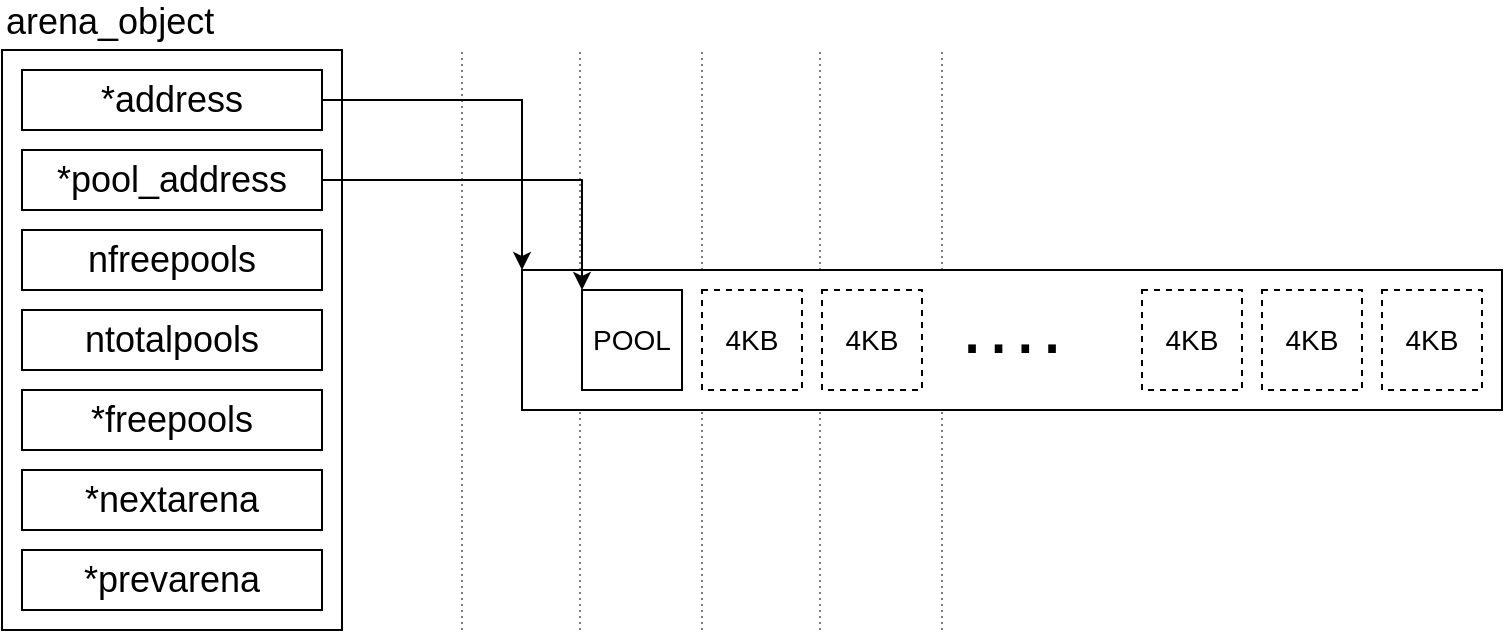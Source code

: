<mxfile version="13.0.1" type="device" pages="7"><diagram id="3N_iv0TcevQzznygK1_I" name="arena"><mxGraphModel dx="1086" dy="806" grid="1" gridSize="10" guides="1" tooltips="1" connect="1" arrows="1" fold="1" page="1" pageScale="1" pageWidth="827" pageHeight="1169" math="0" shadow="0"><root><mxCell id="0"/><mxCell id="1" parent="0"/><mxCell id="yRkkugSLdw4lW5Vr1YxT-103" value="" style="endArrow=none;dashed=1;html=1;fontSize=14;dashPattern=1 2;comic=0;shadow=0;opacity=50;" parent="1" edge="1"><mxGeometry width="50" height="50" relative="1" as="geometry"><mxPoint x="319" y="970" as="sourcePoint"/><mxPoint x="319" y="680" as="targetPoint"/></mxGeometry></mxCell><mxCell id="yRkkugSLdw4lW5Vr1YxT-104" value="" style="endArrow=none;dashed=1;html=1;fontSize=14;dashPattern=1 2;comic=0;shadow=0;opacity=50;" parent="1" edge="1"><mxGeometry width="50" height="50" relative="1" as="geometry"><mxPoint x="260" y="970" as="sourcePoint"/><mxPoint x="260" y="680" as="targetPoint"/></mxGeometry></mxCell><mxCell id="yRkkugSLdw4lW5Vr1YxT-105" value="" style="endArrow=none;dashed=1;html=1;fontSize=14;dashPattern=1 2;comic=0;shadow=0;opacity=50;" parent="1" edge="1"><mxGeometry width="50" height="50" relative="1" as="geometry"><mxPoint x="439" y="970" as="sourcePoint"/><mxPoint x="439" y="680" as="targetPoint"/></mxGeometry></mxCell><mxCell id="yRkkugSLdw4lW5Vr1YxT-106" value="" style="endArrow=none;dashed=1;html=1;fontSize=14;dashPattern=1 2;comic=0;shadow=0;opacity=50;" parent="1" edge="1"><mxGeometry width="50" height="50" relative="1" as="geometry"><mxPoint x="500" y="970" as="sourcePoint"/><mxPoint x="500" y="680" as="targetPoint"/></mxGeometry></mxCell><mxCell id="yRkkugSLdw4lW5Vr1YxT-107" value="" style="endArrow=none;dashed=1;html=1;fontSize=14;dashPattern=1 2;comic=0;shadow=0;opacity=50;" parent="1" edge="1"><mxGeometry width="50" height="50" relative="1" as="geometry"><mxPoint x="380" y="970" as="sourcePoint"/><mxPoint x="380" y="680" as="targetPoint"/></mxGeometry></mxCell><mxCell id="yRkkugSLdw4lW5Vr1YxT-83" value="&lt;span style=&quot;font-size: 40px&quot;&gt;····&lt;/span&gt;" style="whiteSpace=wrap;html=1;fontStyle=0" parent="1" vertex="1"><mxGeometry x="290" y="790" width="490" height="70" as="geometry"/></mxCell><mxCell id="yRkkugSLdw4lW5Vr1YxT-84" value="POOL" style="whiteSpace=wrap;html=1;aspect=fixed;fontSize=14;fontStyle=0" parent="1" vertex="1"><mxGeometry x="320" y="800" width="50" height="50" as="geometry"/></mxCell><mxCell id="yRkkugSLdw4lW5Vr1YxT-85" value="4KB" style="whiteSpace=wrap;html=1;aspect=fixed;dashed=1;fontSize=14;fontStyle=0" parent="1" vertex="1"><mxGeometry x="380" y="800" width="50" height="50" as="geometry"/></mxCell><mxCell id="yRkkugSLdw4lW5Vr1YxT-86" value="4KB" style="whiteSpace=wrap;html=1;aspect=fixed;dashed=1;fontSize=14;fontStyle=0" parent="1" vertex="1"><mxGeometry x="440" y="800" width="50" height="50" as="geometry"/></mxCell><mxCell id="yRkkugSLdw4lW5Vr1YxT-87" value="" style="whiteSpace=wrap;html=1;aspect=fixed;dashed=1;" parent="1" vertex="1"><mxGeometry x="600" y="800" width="50" height="50" as="geometry"/></mxCell><mxCell id="yRkkugSLdw4lW5Vr1YxT-88" value="4KB" style="whiteSpace=wrap;html=1;aspect=fixed;dashed=1;fontSize=14;fontStyle=0" parent="1" vertex="1"><mxGeometry x="660" y="800" width="50" height="50" as="geometry"/></mxCell><mxCell id="yRkkugSLdw4lW5Vr1YxT-89" value="4KB" style="whiteSpace=wrap;html=1;aspect=fixed;dashed=1;fontSize=14;fontStyle=0" parent="1" vertex="1"><mxGeometry x="720" y="800" width="50" height="50" as="geometry"/></mxCell><mxCell id="yRkkugSLdw4lW5Vr1YxT-90" value="4KB" style="whiteSpace=wrap;html=1;aspect=fixed;dashed=1;fontSize=14;fontStyle=0" parent="1" vertex="1"><mxGeometry x="600" y="800" width="50" height="50" as="geometry"/></mxCell><mxCell id="yRkkugSLdw4lW5Vr1YxT-91" value="&lt;font style=&quot;font-size: 18px&quot;&gt;arena_object&lt;/font&gt;" style="rounded=0;whiteSpace=wrap;html=1;align=left;labelPosition=center;verticalLabelPosition=top;verticalAlign=bottom;" parent="1" vertex="1"><mxGeometry x="30" y="680" width="170" height="290" as="geometry"/></mxCell><mxCell id="yRkkugSLdw4lW5Vr1YxT-101" style="edgeStyle=orthogonalEdgeStyle;rounded=0;orthogonalLoop=1;jettySize=auto;html=1;entryX=0;entryY=0;entryDx=0;entryDy=0;fontSize=14;" parent="1" source="yRkkugSLdw4lW5Vr1YxT-93" target="yRkkugSLdw4lW5Vr1YxT-83" edge="1"><mxGeometry relative="1" as="geometry"/></mxCell><mxCell id="yRkkugSLdw4lW5Vr1YxT-93" value="*address" style="rounded=0;whiteSpace=wrap;html=1;fontSize=18;fontStyle=0" parent="1" vertex="1"><mxGeometry x="40" y="690" width="150" height="30" as="geometry"/></mxCell><mxCell id="yRkkugSLdw4lW5Vr1YxT-94" style="edgeStyle=orthogonalEdgeStyle;rounded=0;orthogonalLoop=1;jettySize=auto;html=1;entryX=0;entryY=0;entryDx=0;entryDy=0;fontSize=14;" parent="1" source="yRkkugSLdw4lW5Vr1YxT-95" target="yRkkugSLdw4lW5Vr1YxT-84" edge="1"><mxGeometry relative="1" as="geometry"/></mxCell><mxCell id="yRkkugSLdw4lW5Vr1YxT-95" value="*pool_address" style="rounded=0;whiteSpace=wrap;html=1;fontSize=18;fontStyle=0" parent="1" vertex="1"><mxGeometry x="40" y="730" width="150" height="30" as="geometry"/></mxCell><mxCell id="yRkkugSLdw4lW5Vr1YxT-96" value="nfreepools" style="rounded=0;whiteSpace=wrap;html=1;fontSize=18;fontStyle=0" parent="1" vertex="1"><mxGeometry x="40" y="770" width="150" height="30" as="geometry"/></mxCell><mxCell id="yRkkugSLdw4lW5Vr1YxT-97" value="ntotalpools" style="rounded=0;whiteSpace=wrap;html=1;fontSize=18;fontStyle=0" parent="1" vertex="1"><mxGeometry x="40" y="810" width="150" height="30" as="geometry"/></mxCell><mxCell id="yRkkugSLdw4lW5Vr1YxT-98" value="*freepools" style="rounded=0;whiteSpace=wrap;html=1;fontSize=18;fontStyle=0" parent="1" vertex="1"><mxGeometry x="40" y="850" width="150" height="30" as="geometry"/></mxCell><mxCell id="yRkkugSLdw4lW5Vr1YxT-99" value="*prevarena" style="rounded=0;whiteSpace=wrap;html=1;fontSize=18;fontStyle=0" parent="1" vertex="1"><mxGeometry x="40" y="930" width="150" height="30" as="geometry"/></mxCell><mxCell id="yRkkugSLdw4lW5Vr1YxT-100" value="*nextarena" style="rounded=0;whiteSpace=wrap;html=1;fontSize=18;fontStyle=0" parent="1" vertex="1"><mxGeometry x="40" y="890" width="150" height="30" as="geometry"/></mxCell></root></mxGraphModel></diagram><diagram id="nGbdoZgY3-gKaXmhRRUB" name="pool"><mxGraphModel dx="1913" dy="806" grid="1" gridSize="10" guides="1" tooltips="1" connect="1" arrows="1" fold="1" page="1" pageScale="1" pageWidth="827" pageHeight="1169" math="0" shadow="0"><root><mxCell id="UOOsAiDB_IBdWVOgGt3f-0"/><mxCell id="UOOsAiDB_IBdWVOgGt3f-1" parent="UOOsAiDB_IBdWVOgGt3f-0"/><mxCell id="cTcL-GE8ptibf22wQMxZ-0" value="&lt;span style=&quot;font-size: 40px&quot;&gt;&amp;nbsp; ····&lt;/span&gt;" style="whiteSpace=wrap;html=1;fontStyle=0;strokeWidth=1;" parent="UOOsAiDB_IBdWVOgGt3f-1" vertex="1"><mxGeometry x="260" y="290" width="490" height="70" as="geometry"/></mxCell><mxCell id="cTcL-GE8ptibf22wQMxZ-1" value="POOL&lt;br&gt;HEADER" style="whiteSpace=wrap;html=1;fontSize=12;fontStyle=0" parent="UOOsAiDB_IBdWVOgGt3f-1" vertex="1"><mxGeometry x="270" y="300" width="70" height="50" as="geometry"/></mxCell><mxCell id="cTcL-GE8ptibf22wQMxZ-2" value="BLOCK" style="whiteSpace=wrap;html=1;aspect=fixed;dashed=1;fontSize=12;fontStyle=0" parent="UOOsAiDB_IBdWVOgGt3f-1" vertex="1"><mxGeometry x="350" y="300" width="50" height="50" as="geometry"/></mxCell><mxCell id="cTcL-GE8ptibf22wQMxZ-3" value="BLOCK" style="whiteSpace=wrap;html=1;aspect=fixed;dashed=1;fontSize=12;fontStyle=0" parent="UOOsAiDB_IBdWVOgGt3f-1" vertex="1"><mxGeometry x="410" y="300" width="50" height="50" as="geometry"/></mxCell><mxCell id="cTcL-GE8ptibf22wQMxZ-4" value="" style="whiteSpace=wrap;html=1;aspect=fixed;dashed=1;" parent="UOOsAiDB_IBdWVOgGt3f-1" vertex="1"><mxGeometry x="570" y="300" width="50" height="50" as="geometry"/></mxCell><mxCell id="cTcL-GE8ptibf22wQMxZ-5" value="4KB" style="whiteSpace=wrap;html=1;aspect=fixed;dashed=1;fontSize=14;fontStyle=0" parent="UOOsAiDB_IBdWVOgGt3f-1" vertex="1"><mxGeometry x="630" y="300" width="50" height="50" as="geometry"/></mxCell><mxCell id="cTcL-GE8ptibf22wQMxZ-6" value="4KB" style="whiteSpace=wrap;html=1;aspect=fixed;dashed=1;fontSize=14;fontStyle=0" parent="UOOsAiDB_IBdWVOgGt3f-1" vertex="1"><mxGeometry x="690" y="300" width="50" height="50" as="geometry"/></mxCell><mxCell id="cTcL-GE8ptibf22wQMxZ-7" value="BLOCK" style="whiteSpace=wrap;html=1;aspect=fixed;dashed=1;fontSize=12;fontStyle=0" parent="UOOsAiDB_IBdWVOgGt3f-1" vertex="1"><mxGeometry x="570" y="300" width="50" height="50" as="geometry"/></mxCell><mxCell id="cTcL-GE8ptibf22wQMxZ-8" value="BLOCK" style="whiteSpace=wrap;html=1;aspect=fixed;dashed=1;fontSize=12;fontStyle=0" parent="UOOsAiDB_IBdWVOgGt3f-1" vertex="1"><mxGeometry x="630" y="300" width="50" height="50" as="geometry"/></mxCell><mxCell id="cTcL-GE8ptibf22wQMxZ-9" value="BLOCK" style="whiteSpace=wrap;html=1;aspect=fixed;dashed=1;fontSize=12;fontStyle=0" parent="UOOsAiDB_IBdWVOgGt3f-1" vertex="1"><mxGeometry x="690" y="300" width="50" height="50" as="geometry"/></mxCell><mxCell id="zOhK4rhial5xXTQLLtNp-0" value="&lt;font style=&quot;font-size: 18px&quot;&gt;pool_header&lt;br&gt;&lt;/font&gt;" style="rounded=0;whiteSpace=wrap;html=1;align=left;labelPosition=center;verticalLabelPosition=top;verticalAlign=bottom;" parent="UOOsAiDB_IBdWVOgGt3f-1" vertex="1"><mxGeometry x="40" y="170" width="170" height="330" as="geometry"/></mxCell><mxCell id="zOhK4rhial5xXTQLLtNp-1" value="count" style="rounded=0;whiteSpace=wrap;html=1;fontSize=18;fontStyle=0" parent="UOOsAiDB_IBdWVOgGt3f-1" vertex="1"><mxGeometry x="50" y="180" width="150" height="30" as="geometry"/></mxCell><mxCell id="zOhK4rhial5xXTQLLtNp-16" style="edgeStyle=orthogonalEdgeStyle;rounded=0;comic=0;orthogonalLoop=1;jettySize=auto;html=1;entryX=0;entryY=0;entryDx=0;entryDy=0;shadow=0;fontSize=12;" parent="UOOsAiDB_IBdWVOgGt3f-1" source="zOhK4rhial5xXTQLLtNp-2" target="cTcL-GE8ptibf22wQMxZ-2" edge="1"><mxGeometry relative="1" as="geometry"/></mxCell><mxCell id="zOhK4rhial5xXTQLLtNp-2" value="*freeblock" style="rounded=0;whiteSpace=wrap;html=1;fontSize=18;fontStyle=0" parent="UOOsAiDB_IBdWVOgGt3f-1" vertex="1"><mxGeometry x="50" y="220" width="150" height="30" as="geometry"/></mxCell><mxCell id="zOhK4rhial5xXTQLLtNp-21" style="edgeStyle=orthogonalEdgeStyle;rounded=0;comic=0;orthogonalLoop=1;jettySize=auto;html=1;entryX=0;entryY=0;entryDx=0;entryDy=0;shadow=0;fontSize=12;" parent="UOOsAiDB_IBdWVOgGt3f-1" source="zOhK4rhial5xXTQLLtNp-3" target="zOhK4rhial5xXTQLLtNp-17" edge="1"><mxGeometry relative="1" as="geometry"><Array as="points"><mxPoint y="275"/><mxPoint y="50"/></Array></mxGeometry></mxCell><mxCell id="zOhK4rhial5xXTQLLtNp-3" value="*nextpool" style="rounded=0;whiteSpace=wrap;html=1;fontSize=18;fontStyle=0" parent="UOOsAiDB_IBdWVOgGt3f-1" vertex="1"><mxGeometry x="50" y="260" width="150" height="30" as="geometry"/></mxCell><mxCell id="zOhK4rhial5xXTQLLtNp-20" style="edgeStyle=orthogonalEdgeStyle;rounded=0;comic=0;orthogonalLoop=1;jettySize=auto;html=1;entryX=0;entryY=0;entryDx=0;entryDy=0;shadow=0;fontSize=12;" parent="UOOsAiDB_IBdWVOgGt3f-1" source="zOhK4rhial5xXTQLLtNp-4" target="zOhK4rhial5xXTQLLtNp-18" edge="1"><mxGeometry relative="1" as="geometry"><Array as="points"><mxPoint y="315"/><mxPoint y="550"/></Array></mxGeometry></mxCell><mxCell id="zOhK4rhial5xXTQLLtNp-4" value="*prevpool" style="rounded=0;whiteSpace=wrap;html=1;fontSize=18;fontStyle=0" parent="UOOsAiDB_IBdWVOgGt3f-1" vertex="1"><mxGeometry x="50" y="300" width="150" height="30" as="geometry"/></mxCell><mxCell id="zOhK4rhial5xXTQLLtNp-5" value="arenaindex" style="rounded=0;whiteSpace=wrap;html=1;fontSize=18;fontStyle=0" parent="UOOsAiDB_IBdWVOgGt3f-1" vertex="1"><mxGeometry x="50" y="340" width="150" height="30" as="geometry"/></mxCell><mxCell id="zOhK4rhial5xXTQLLtNp-15" style="edgeStyle=orthogonalEdgeStyle;rounded=0;comic=0;orthogonalLoop=1;jettySize=auto;html=1;entryX=0;entryY=1;entryDx=0;entryDy=0;shadow=0;fontSize=12;" parent="UOOsAiDB_IBdWVOgGt3f-1" source="zOhK4rhial5xXTQLLtNp-6" target="cTcL-GE8ptibf22wQMxZ-3" edge="1"><mxGeometry relative="1" as="geometry"/></mxCell><mxCell id="zOhK4rhial5xXTQLLtNp-6" value="nextoffset" style="rounded=0;whiteSpace=wrap;html=1;fontSize=18;fontStyle=0" parent="UOOsAiDB_IBdWVOgGt3f-1" vertex="1"><mxGeometry x="50" y="420" width="150" height="30" as="geometry"/></mxCell><mxCell id="zOhK4rhial5xXTQLLtNp-7" value="szidx" style="rounded=0;whiteSpace=wrap;html=1;fontSize=18;fontStyle=0" parent="UOOsAiDB_IBdWVOgGt3f-1" vertex="1"><mxGeometry x="50" y="380" width="150" height="30" as="geometry"/></mxCell><mxCell id="zOhK4rhial5xXTQLLtNp-14" style="edgeStyle=orthogonalEdgeStyle;rounded=0;comic=0;orthogonalLoop=1;jettySize=auto;html=1;entryX=0;entryY=1;entryDx=0;entryDy=0;shadow=0;fontSize=12;" parent="UOOsAiDB_IBdWVOgGt3f-1" source="zOhK4rhial5xXTQLLtNp-8" target="cTcL-GE8ptibf22wQMxZ-9" edge="1"><mxGeometry relative="1" as="geometry"/></mxCell><mxCell id="zOhK4rhial5xXTQLLtNp-8" value="maxnextoffset" style="rounded=0;whiteSpace=wrap;html=1;fontSize=18;fontStyle=0" parent="UOOsAiDB_IBdWVOgGt3f-1" vertex="1"><mxGeometry x="50" y="460" width="150" height="30" as="geometry"/></mxCell><mxCell id="zOhK4rhial5xXTQLLtNp-10" value="" style="endArrow=none;html=1;shadow=0;dashed=1;dashPattern=1 2;fontSize=12;opacity=50;entryX=0;entryY=0;entryDx=0;entryDy=0;exitX=1;exitY=0;exitDx=0;exitDy=0;" parent="UOOsAiDB_IBdWVOgGt3f-1" source="zOhK4rhial5xXTQLLtNp-0" target="cTcL-GE8ptibf22wQMxZ-1" edge="1"><mxGeometry width="50" height="50" relative="1" as="geometry"><mxPoint x="390" y="350" as="sourcePoint"/><mxPoint x="440" y="300" as="targetPoint"/></mxGeometry></mxCell><mxCell id="zOhK4rhial5xXTQLLtNp-11" value="" style="endArrow=none;html=1;shadow=0;dashed=1;dashPattern=1 2;fontSize=12;opacity=50;entryX=0;entryY=1;entryDx=0;entryDy=0;exitX=1;exitY=1;exitDx=0;exitDy=0;" parent="UOOsAiDB_IBdWVOgGt3f-1" source="zOhK4rhial5xXTQLLtNp-0" target="cTcL-GE8ptibf22wQMxZ-1" edge="1"><mxGeometry width="50" height="50" relative="1" as="geometry"><mxPoint x="220" y="210" as="sourcePoint"/><mxPoint x="280" y="310" as="targetPoint"/></mxGeometry></mxCell><mxCell id="zOhK4rhial5xXTQLLtNp-17" value="NEXT POOL" style="whiteSpace=wrap;html=1;fontStyle=0;dashed=1;" parent="UOOsAiDB_IBdWVOgGt3f-1" vertex="1"><mxGeometry x="260" y="50" width="490" height="70" as="geometry"/></mxCell><mxCell id="zOhK4rhial5xXTQLLtNp-18" value="PREV POOL" style="whiteSpace=wrap;html=1;fontStyle=0;dashed=1;" parent="UOOsAiDB_IBdWVOgGt3f-1" vertex="1"><mxGeometry x="260" y="550" width="490" height="70" as="geometry"/></mxCell><mxCell id="VLYi_1Wm2zYFbd52QY_x-0" value="NULL" style="rounded=0;whiteSpace=wrap;html=1;fontSize=8;align=center;dashed=1;" vertex="1" parent="UOOsAiDB_IBdWVOgGt3f-1"><mxGeometry x="350" y="300" width="50" height="10" as="geometry"/></mxCell></root></mxGraphModel></diagram><diagram name="pool_mid_state" id="B4LJG2ZR9lZI_sRIoX46"><mxGraphModel dx="1086" dy="806" grid="1" gridSize="10" guides="1" tooltips="1" connect="1" arrows="1" fold="1" page="1" pageScale="1" pageWidth="827" pageHeight="1169" math="0" shadow="0"><root><mxCell id="WUtbrwr_FL8I0Y3NFxoX-0"/><mxCell id="WUtbrwr_FL8I0Y3NFxoX-1" parent="WUtbrwr_FL8I0Y3NFxoX-0"/><mxCell id="WUtbrwr_FL8I0Y3NFxoX-2" value="" style="whiteSpace=wrap;html=1;fontStyle=0;strokeWidth=1;" vertex="1" parent="WUtbrwr_FL8I0Y3NFxoX-1"><mxGeometry x="260" y="290" width="510" height="70" as="geometry"/></mxCell><mxCell id="WUtbrwr_FL8I0Y3NFxoX-3" value="POOL&lt;br&gt;HEADER" style="whiteSpace=wrap;html=1;fontSize=12;fontStyle=0" vertex="1" parent="WUtbrwr_FL8I0Y3NFxoX-1"><mxGeometry x="270" y="300" width="70" height="50" as="geometry"/></mxCell><mxCell id="WUtbrwr_FL8I0Y3NFxoX-4" value="BLOCK" style="whiteSpace=wrap;html=1;aspect=fixed;fontSize=12;fontStyle=0" vertex="1" parent="WUtbrwr_FL8I0Y3NFxoX-1"><mxGeometry x="350" y="300" width="50" height="50" as="geometry"/></mxCell><mxCell id="WUtbrwr_FL8I0Y3NFxoX-5" value="USED&lt;br&gt;BLOCK" style="whiteSpace=wrap;html=1;aspect=fixed;fontSize=12;fontStyle=0;fillColor=#E6E6E6;strokeColor=#23445d;" vertex="1" parent="WUtbrwr_FL8I0Y3NFxoX-1"><mxGeometry x="410" y="300" width="50" height="50" as="geometry"/></mxCell><mxCell id="WUtbrwr_FL8I0Y3NFxoX-36" style="edgeStyle=orthogonalEdgeStyle;rounded=0;orthogonalLoop=1;jettySize=auto;html=1;entryX=0;entryY=0;entryDx=0;entryDy=0;fontSize=15;fillColor=#fad7ac;strokeColor=#FF8F06;" edge="1" parent="WUtbrwr_FL8I0Y3NFxoX-1" source="WUtbrwr_FL8I0Y3NFxoX-9" target="WUtbrwr_FL8I0Y3NFxoX-30"><mxGeometry relative="1" as="geometry"><Array as="points"><mxPoint x="615" y="280"/><mxPoint x="470" y="280"/></Array></mxGeometry></mxCell><mxCell id="WUtbrwr_FL8I0Y3NFxoX-9" value="BLOCK" style="whiteSpace=wrap;html=1;aspect=fixed;fontSize=12;fontStyle=0;" vertex="1" parent="WUtbrwr_FL8I0Y3NFxoX-1"><mxGeometry x="590" y="300" width="50" height="50" as="geometry"/></mxCell><mxCell id="WUtbrwr_FL8I0Y3NFxoX-10" value="BLOCK" style="whiteSpace=wrap;html=1;aspect=fixed;fontSize=12;fontStyle=0" vertex="1" parent="WUtbrwr_FL8I0Y3NFxoX-1"><mxGeometry x="650" y="300" width="50" height="50" as="geometry"/></mxCell><mxCell id="WUtbrwr_FL8I0Y3NFxoX-11" value="BLOCK" style="whiteSpace=wrap;html=1;aspect=fixed;fontSize=12;fontStyle=0" vertex="1" parent="WUtbrwr_FL8I0Y3NFxoX-1"><mxGeometry x="710" y="300" width="50" height="50" as="geometry"/></mxCell><mxCell id="WUtbrwr_FL8I0Y3NFxoX-12" value="&lt;font style=&quot;font-size: 18px&quot;&gt;pool_header&lt;br&gt;&lt;/font&gt;" style="rounded=0;whiteSpace=wrap;html=1;align=left;labelPosition=center;verticalLabelPosition=top;verticalAlign=bottom;" vertex="1" parent="WUtbrwr_FL8I0Y3NFxoX-1"><mxGeometry x="40" y="170" width="170" height="330" as="geometry"/></mxCell><mxCell id="WUtbrwr_FL8I0Y3NFxoX-13" value="count" style="rounded=0;whiteSpace=wrap;html=1;fontSize=18;fontStyle=0" vertex="1" parent="WUtbrwr_FL8I0Y3NFxoX-1"><mxGeometry x="50" y="180" width="150" height="30" as="geometry"/></mxCell><mxCell id="WUtbrwr_FL8I0Y3NFxoX-32" style="edgeStyle=orthogonalEdgeStyle;rounded=0;orthogonalLoop=1;jettySize=auto;html=1;entryX=0;entryY=0;entryDx=0;entryDy=0;fontSize=15;fillColor=#fad7ac;strokeColor=#FF8F06;" edge="1" parent="WUtbrwr_FL8I0Y3NFxoX-1" source="WUtbrwr_FL8I0Y3NFxoX-15" target="WUtbrwr_FL8I0Y3NFxoX-9"><mxGeometry relative="1" as="geometry"/></mxCell><mxCell id="WUtbrwr_FL8I0Y3NFxoX-15" value="*freeblock" style="rounded=0;whiteSpace=wrap;html=1;fontSize=18;fontStyle=0" vertex="1" parent="WUtbrwr_FL8I0Y3NFxoX-1"><mxGeometry x="50" y="220" width="150" height="30" as="geometry"/></mxCell><mxCell id="WUtbrwr_FL8I0Y3NFxoX-17" value="*nextpool" style="rounded=0;whiteSpace=wrap;html=1;fontSize=18;fontStyle=0" vertex="1" parent="WUtbrwr_FL8I0Y3NFxoX-1"><mxGeometry x="50" y="260" width="150" height="30" as="geometry"/></mxCell><mxCell id="WUtbrwr_FL8I0Y3NFxoX-19" value="*prevpool" style="rounded=0;whiteSpace=wrap;html=1;fontSize=18;fontStyle=0" vertex="1" parent="WUtbrwr_FL8I0Y3NFxoX-1"><mxGeometry x="50" y="300" width="150" height="30" as="geometry"/></mxCell><mxCell id="WUtbrwr_FL8I0Y3NFxoX-20" value="arenaindex" style="rounded=0;whiteSpace=wrap;html=1;fontSize=18;fontStyle=0" vertex="1" parent="WUtbrwr_FL8I0Y3NFxoX-1"><mxGeometry x="50" y="340" width="150" height="30" as="geometry"/></mxCell><mxCell id="WUtbrwr_FL8I0Y3NFxoX-33" style="edgeStyle=orthogonalEdgeStyle;rounded=0;orthogonalLoop=1;jettySize=auto;html=1;entryX=0;entryY=1;entryDx=0;entryDy=0;fontSize=15;" edge="1" parent="WUtbrwr_FL8I0Y3NFxoX-1" source="WUtbrwr_FL8I0Y3NFxoX-22" target="WUtbrwr_FL8I0Y3NFxoX-10"><mxGeometry relative="1" as="geometry"/></mxCell><mxCell id="WUtbrwr_FL8I0Y3NFxoX-22" value="nextoffset" style="rounded=0;whiteSpace=wrap;html=1;fontSize=18;fontStyle=0" vertex="1" parent="WUtbrwr_FL8I0Y3NFxoX-1"><mxGeometry x="50" y="420" width="150" height="30" as="geometry"/></mxCell><mxCell id="WUtbrwr_FL8I0Y3NFxoX-23" value="szidx" style="rounded=0;whiteSpace=wrap;html=1;fontSize=18;fontStyle=0" vertex="1" parent="WUtbrwr_FL8I0Y3NFxoX-1"><mxGeometry x="50" y="380" width="150" height="30" as="geometry"/></mxCell><mxCell id="WUtbrwr_FL8I0Y3NFxoX-24" style="edgeStyle=orthogonalEdgeStyle;rounded=0;comic=0;orthogonalLoop=1;jettySize=auto;html=1;entryX=0;entryY=1;entryDx=0;entryDy=0;shadow=0;fontSize=12;" edge="1" parent="WUtbrwr_FL8I0Y3NFxoX-1" source="WUtbrwr_FL8I0Y3NFxoX-25" target="WUtbrwr_FL8I0Y3NFxoX-11"><mxGeometry relative="1" as="geometry"/></mxCell><mxCell id="WUtbrwr_FL8I0Y3NFxoX-25" value="maxnextoffset" style="rounded=0;whiteSpace=wrap;html=1;fontSize=18;fontStyle=0" vertex="1" parent="WUtbrwr_FL8I0Y3NFxoX-1"><mxGeometry x="50" y="460" width="150" height="30" as="geometry"/></mxCell><mxCell id="WUtbrwr_FL8I0Y3NFxoX-26" value="" style="endArrow=none;html=1;shadow=0;dashed=1;dashPattern=1 2;fontSize=12;opacity=50;entryX=0;entryY=0;entryDx=0;entryDy=0;exitX=1;exitY=0;exitDx=0;exitDy=0;" edge="1" parent="WUtbrwr_FL8I0Y3NFxoX-1" source="WUtbrwr_FL8I0Y3NFxoX-12" target="WUtbrwr_FL8I0Y3NFxoX-3"><mxGeometry width="50" height="50" relative="1" as="geometry"><mxPoint x="390" y="350" as="sourcePoint"/><mxPoint x="440" y="300" as="targetPoint"/></mxGeometry></mxCell><mxCell id="WUtbrwr_FL8I0Y3NFxoX-27" value="" style="endArrow=none;html=1;shadow=0;dashed=1;dashPattern=1 2;fontSize=12;opacity=50;entryX=0;entryY=1;entryDx=0;entryDy=0;exitX=1;exitY=1;exitDx=0;exitDy=0;" edge="1" parent="WUtbrwr_FL8I0Y3NFxoX-1" source="WUtbrwr_FL8I0Y3NFxoX-12" target="WUtbrwr_FL8I0Y3NFxoX-3"><mxGeometry width="50" height="50" relative="1" as="geometry"><mxPoint x="220" y="210" as="sourcePoint"/><mxPoint x="280" y="310" as="targetPoint"/></mxGeometry></mxCell><mxCell id="WUtbrwr_FL8I0Y3NFxoX-38" style="edgeStyle=orthogonalEdgeStyle;rounded=0;orthogonalLoop=1;jettySize=auto;html=1;entryX=0;entryY=0;entryDx=0;entryDy=0;fontSize=15;fillColor=#fad7ac;strokeColor=#FF8F06;" edge="1" parent="WUtbrwr_FL8I0Y3NFxoX-1" source="WUtbrwr_FL8I0Y3NFxoX-30" target="WUtbrwr_FL8I0Y3NFxoX-4"><mxGeometry relative="1" as="geometry"><Array as="points"><mxPoint x="495" y="270"/><mxPoint x="350" y="270"/></Array></mxGeometry></mxCell><mxCell id="WUtbrwr_FL8I0Y3NFxoX-30" value="BLOCK" style="whiteSpace=wrap;html=1;aspect=fixed;fontSize=12;fontStyle=0" vertex="1" parent="WUtbrwr_FL8I0Y3NFxoX-1"><mxGeometry x="470" y="300" width="50" height="50" as="geometry"/></mxCell><mxCell id="WUtbrwr_FL8I0Y3NFxoX-31" value="USED&lt;br&gt;BLOCK" style="whiteSpace=wrap;html=1;aspect=fixed;fontSize=12;fontStyle=0;fillColor=#E6E6E6;strokeColor=#23445d;" vertex="1" parent="WUtbrwr_FL8I0Y3NFxoX-1"><mxGeometry x="530" y="300" width="50" height="50" as="geometry"/></mxCell><mxCell id="4zlDX7lEsDifuNVODAvS-0" value="NEXT" style="rounded=0;whiteSpace=wrap;html=1;fontSize=8;align=center;" vertex="1" parent="WUtbrwr_FL8I0Y3NFxoX-1"><mxGeometry x="590" y="300" width="50" height="10" as="geometry"/></mxCell><mxCell id="4zlDX7lEsDifuNVODAvS-1" value="NEXT" style="rounded=0;whiteSpace=wrap;html=1;fontSize=8;align=center;" vertex="1" parent="WUtbrwr_FL8I0Y3NFxoX-1"><mxGeometry x="470" y="300" width="50" height="10" as="geometry"/></mxCell><mxCell id="4zlDX7lEsDifuNVODAvS-3" value="NULL" style="rounded=0;whiteSpace=wrap;html=1;fontSize=8;align=center;" vertex="1" parent="WUtbrwr_FL8I0Y3NFxoX-1"><mxGeometry x="350" y="300" width="50" height="10" as="geometry"/></mxCell></root></mxGraphModel></diagram><diagram name="pool_mid_state_alloc" id="LB98LqLdivOXo0T_RV5r"><mxGraphModel dx="1086" dy="806" grid="1" gridSize="10" guides="1" tooltips="1" connect="1" arrows="1" fold="1" page="1" pageScale="1" pageWidth="827" pageHeight="1169" math="0" shadow="0"><root><mxCell id="k4nkazipkQZ71iiKsyvm-0"/><mxCell id="k4nkazipkQZ71iiKsyvm-1" parent="k4nkazipkQZ71iiKsyvm-0"/><mxCell id="k4nkazipkQZ71iiKsyvm-2" value="" style="whiteSpace=wrap;html=1;fontStyle=0;strokeWidth=1;" vertex="1" parent="k4nkazipkQZ71iiKsyvm-1"><mxGeometry x="260" y="290" width="510" height="70" as="geometry"/></mxCell><mxCell id="k4nkazipkQZ71iiKsyvm-3" value="POOL&lt;br&gt;HEADER" style="whiteSpace=wrap;html=1;fontSize=12;fontStyle=0" vertex="1" parent="k4nkazipkQZ71iiKsyvm-1"><mxGeometry x="270" y="300" width="70" height="50" as="geometry"/></mxCell><mxCell id="k4nkazipkQZ71iiKsyvm-4" value="BLOCK" style="whiteSpace=wrap;html=1;aspect=fixed;fontSize=12;fontStyle=0" vertex="1" parent="k4nkazipkQZ71iiKsyvm-1"><mxGeometry x="350" y="300" width="50" height="50" as="geometry"/></mxCell><mxCell id="k4nkazipkQZ71iiKsyvm-5" value="USED&lt;br&gt;BLOCK" style="whiteSpace=wrap;html=1;aspect=fixed;fontSize=12;fontStyle=0;fillColor=#E6E6E6;strokeColor=#23445d;" vertex="1" parent="k4nkazipkQZ71iiKsyvm-1"><mxGeometry x="410" y="300" width="50" height="50" as="geometry"/></mxCell><mxCell id="k4nkazipkQZ71iiKsyvm-8" value="BLOCK" style="whiteSpace=wrap;html=1;aspect=fixed;fontSize=12;fontStyle=0" vertex="1" parent="k4nkazipkQZ71iiKsyvm-1"><mxGeometry x="650" y="300" width="50" height="50" as="geometry"/></mxCell><mxCell id="k4nkazipkQZ71iiKsyvm-9" value="BLOCK" style="whiteSpace=wrap;html=1;aspect=fixed;fontSize=12;fontStyle=0" vertex="1" parent="k4nkazipkQZ71iiKsyvm-1"><mxGeometry x="710" y="300" width="50" height="50" as="geometry"/></mxCell><mxCell id="k4nkazipkQZ71iiKsyvm-10" value="&lt;font style=&quot;font-size: 18px&quot;&gt;pool_header&lt;br&gt;&lt;/font&gt;" style="rounded=0;whiteSpace=wrap;html=1;align=left;labelPosition=center;verticalLabelPosition=top;verticalAlign=bottom;" vertex="1" parent="k4nkazipkQZ71iiKsyvm-1"><mxGeometry x="40" y="170" width="170" height="330" as="geometry"/></mxCell><mxCell id="k4nkazipkQZ71iiKsyvm-11" value="count" style="rounded=0;whiteSpace=wrap;html=1;fontSize=18;fontStyle=0" vertex="1" parent="k4nkazipkQZ71iiKsyvm-1"><mxGeometry x="50" y="180" width="150" height="30" as="geometry"/></mxCell><mxCell id="k4nkazipkQZ71iiKsyvm-31" style="edgeStyle=orthogonalEdgeStyle;rounded=0;orthogonalLoop=1;jettySize=auto;html=1;entryX=0;entryY=0;entryDx=0;entryDy=0;strokeColor=#FF8F06;fontSize=8;" edge="1" parent="k4nkazipkQZ71iiKsyvm-1" source="k4nkazipkQZ71iiKsyvm-13" target="k4nkazipkQZ71iiKsyvm-28"><mxGeometry relative="1" as="geometry"/></mxCell><mxCell id="k4nkazipkQZ71iiKsyvm-13" value="*freeblock" style="rounded=0;whiteSpace=wrap;html=1;fontSize=18;fontStyle=0" vertex="1" parent="k4nkazipkQZ71iiKsyvm-1"><mxGeometry x="50" y="220" width="150" height="30" as="geometry"/></mxCell><mxCell id="k4nkazipkQZ71iiKsyvm-14" value="*nextpool" style="rounded=0;whiteSpace=wrap;html=1;fontSize=18;fontStyle=0" vertex="1" parent="k4nkazipkQZ71iiKsyvm-1"><mxGeometry x="50" y="260" width="150" height="30" as="geometry"/></mxCell><mxCell id="k4nkazipkQZ71iiKsyvm-15" value="*prevpool" style="rounded=0;whiteSpace=wrap;html=1;fontSize=18;fontStyle=0" vertex="1" parent="k4nkazipkQZ71iiKsyvm-1"><mxGeometry x="50" y="300" width="150" height="30" as="geometry"/></mxCell><mxCell id="k4nkazipkQZ71iiKsyvm-16" value="arenaindex" style="rounded=0;whiteSpace=wrap;html=1;fontSize=18;fontStyle=0" vertex="1" parent="k4nkazipkQZ71iiKsyvm-1"><mxGeometry x="50" y="340" width="150" height="30" as="geometry"/></mxCell><mxCell id="k4nkazipkQZ71iiKsyvm-17" style="edgeStyle=orthogonalEdgeStyle;rounded=0;orthogonalLoop=1;jettySize=auto;html=1;entryX=0;entryY=1;entryDx=0;entryDy=0;fontSize=15;" edge="1" parent="k4nkazipkQZ71iiKsyvm-1" source="k4nkazipkQZ71iiKsyvm-18" target="k4nkazipkQZ71iiKsyvm-8"><mxGeometry relative="1" as="geometry"/></mxCell><mxCell id="k4nkazipkQZ71iiKsyvm-18" value="nextoffset" style="rounded=0;whiteSpace=wrap;html=1;fontSize=18;fontStyle=0" vertex="1" parent="k4nkazipkQZ71iiKsyvm-1"><mxGeometry x="50" y="420" width="150" height="30" as="geometry"/></mxCell><mxCell id="k4nkazipkQZ71iiKsyvm-19" value="szidx" style="rounded=0;whiteSpace=wrap;html=1;fontSize=18;fontStyle=0" vertex="1" parent="k4nkazipkQZ71iiKsyvm-1"><mxGeometry x="50" y="380" width="150" height="30" as="geometry"/></mxCell><mxCell id="k4nkazipkQZ71iiKsyvm-20" style="edgeStyle=orthogonalEdgeStyle;rounded=0;comic=0;orthogonalLoop=1;jettySize=auto;html=1;entryX=0;entryY=1;entryDx=0;entryDy=0;shadow=0;fontSize=12;" edge="1" parent="k4nkazipkQZ71iiKsyvm-1" source="k4nkazipkQZ71iiKsyvm-21" target="k4nkazipkQZ71iiKsyvm-9"><mxGeometry relative="1" as="geometry"/></mxCell><mxCell id="k4nkazipkQZ71iiKsyvm-21" value="maxnextoffset" style="rounded=0;whiteSpace=wrap;html=1;fontSize=18;fontStyle=0" vertex="1" parent="k4nkazipkQZ71iiKsyvm-1"><mxGeometry x="50" y="460" width="150" height="30" as="geometry"/></mxCell><mxCell id="k4nkazipkQZ71iiKsyvm-22" value="" style="endArrow=none;html=1;shadow=0;dashed=1;dashPattern=1 2;fontSize=12;opacity=50;entryX=0;entryY=0;entryDx=0;entryDy=0;exitX=1;exitY=0;exitDx=0;exitDy=0;" edge="1" parent="k4nkazipkQZ71iiKsyvm-1" source="k4nkazipkQZ71iiKsyvm-10" target="k4nkazipkQZ71iiKsyvm-3"><mxGeometry width="50" height="50" relative="1" as="geometry"><mxPoint x="390" y="350" as="sourcePoint"/><mxPoint x="440" y="300" as="targetPoint"/></mxGeometry></mxCell><mxCell id="k4nkazipkQZ71iiKsyvm-23" value="" style="endArrow=none;html=1;shadow=0;dashed=1;dashPattern=1 2;fontSize=12;opacity=50;entryX=0;entryY=1;entryDx=0;entryDy=0;exitX=1;exitY=1;exitDx=0;exitDy=0;" edge="1" parent="k4nkazipkQZ71iiKsyvm-1" source="k4nkazipkQZ71iiKsyvm-10" target="k4nkazipkQZ71iiKsyvm-3"><mxGeometry width="50" height="50" relative="1" as="geometry"><mxPoint x="220" y="210" as="sourcePoint"/><mxPoint x="280" y="310" as="targetPoint"/></mxGeometry></mxCell><mxCell id="k4nkazipkQZ71iiKsyvm-24" style="edgeStyle=orthogonalEdgeStyle;rounded=0;orthogonalLoop=1;jettySize=auto;html=1;entryX=0;entryY=0;entryDx=0;entryDy=0;fontSize=15;fillColor=#fad7ac;strokeColor=#FF8F06;" edge="1" parent="k4nkazipkQZ71iiKsyvm-1" source="k4nkazipkQZ71iiKsyvm-25" target="k4nkazipkQZ71iiKsyvm-4"><mxGeometry relative="1" as="geometry"><Array as="points"><mxPoint x="495" y="270"/><mxPoint x="350" y="270"/></Array></mxGeometry></mxCell><mxCell id="k4nkazipkQZ71iiKsyvm-25" value="BLOCK" style="whiteSpace=wrap;html=1;aspect=fixed;fontSize=12;fontStyle=0" vertex="1" parent="k4nkazipkQZ71iiKsyvm-1"><mxGeometry x="470" y="300" width="50" height="50" as="geometry"/></mxCell><mxCell id="k4nkazipkQZ71iiKsyvm-26" value="USED&lt;br&gt;BLOCK" style="whiteSpace=wrap;html=1;aspect=fixed;fontSize=12;fontStyle=0;fillColor=#E6E6E6;strokeColor=#23445d;" vertex="1" parent="k4nkazipkQZ71iiKsyvm-1"><mxGeometry x="530" y="300" width="50" height="50" as="geometry"/></mxCell><mxCell id="k4nkazipkQZ71iiKsyvm-28" value="NEXT" style="rounded=0;whiteSpace=wrap;html=1;fontSize=8;align=center;" vertex="1" parent="k4nkazipkQZ71iiKsyvm-1"><mxGeometry x="470" y="300" width="50" height="10" as="geometry"/></mxCell><mxCell id="k4nkazipkQZ71iiKsyvm-29" value="NULL" style="rounded=0;whiteSpace=wrap;html=1;fontSize=8;align=center;" vertex="1" parent="k4nkazipkQZ71iiKsyvm-1"><mxGeometry x="350" y="300" width="50" height="10" as="geometry"/></mxCell><mxCell id="k4nkazipkQZ71iiKsyvm-30" value="USED&lt;br&gt;BLOCK" style="whiteSpace=wrap;html=1;aspect=fixed;fontSize=12;fontStyle=0;fillColor=#fad9d5;strokeColor=#ae4132;" vertex="1" parent="k4nkazipkQZ71iiKsyvm-1"><mxGeometry x="590" y="300" width="50" height="50" as="geometry"/></mxCell></root></mxGraphModel></diagram><diagram name="pool_mid_state_free" id="280glbTs41ltjIGC1wsM"><mxGraphModel dx="1278" dy="948" grid="1" gridSize="10" guides="1" tooltips="1" connect="1" arrows="1" fold="1" page="1" pageScale="1" pageWidth="827" pageHeight="1169" math="0" shadow="0"><root><mxCell id="uAhDu935OYN-GmXgl1h9-0"/><mxCell id="uAhDu935OYN-GmXgl1h9-1" parent="uAhDu935OYN-GmXgl1h9-0"/><mxCell id="uAhDu935OYN-GmXgl1h9-2" value="" style="whiteSpace=wrap;html=1;fontStyle=0;strokeWidth=1;" vertex="1" parent="uAhDu935OYN-GmXgl1h9-1"><mxGeometry x="260" y="290" width="510" height="70" as="geometry"/></mxCell><mxCell id="uAhDu935OYN-GmXgl1h9-3" value="POOL&lt;br&gt;HEADER" style="whiteSpace=wrap;html=1;fontSize=12;fontStyle=0" vertex="1" parent="uAhDu935OYN-GmXgl1h9-1"><mxGeometry x="270" y="300" width="70" height="50" as="geometry"/></mxCell><mxCell id="uAhDu935OYN-GmXgl1h9-4" value="BLOCK" style="whiteSpace=wrap;html=1;aspect=fixed;fontSize=12;fontStyle=0" vertex="1" parent="uAhDu935OYN-GmXgl1h9-1"><mxGeometry x="350" y="300" width="50" height="50" as="geometry"/></mxCell><mxCell id="uAhDu935OYN-GmXgl1h9-5" value="FREED&lt;br&gt;BLOCK" style="whiteSpace=wrap;html=1;aspect=fixed;fontSize=12;fontStyle=0;fillColor=#fad7ac;strokeColor=#b46504;" vertex="1" parent="uAhDu935OYN-GmXgl1h9-1"><mxGeometry x="410" y="300" width="50" height="50" as="geometry"/></mxCell><mxCell id="uAhDu935OYN-GmXgl1h9-6" value="BLOCK" style="whiteSpace=wrap;html=1;aspect=fixed;fontSize=12;fontStyle=0" vertex="1" parent="uAhDu935OYN-GmXgl1h9-1"><mxGeometry x="650" y="300" width="50" height="50" as="geometry"/></mxCell><mxCell id="uAhDu935OYN-GmXgl1h9-7" value="BLOCK" style="whiteSpace=wrap;html=1;aspect=fixed;fontSize=12;fontStyle=0" vertex="1" parent="uAhDu935OYN-GmXgl1h9-1"><mxGeometry x="710" y="300" width="50" height="50" as="geometry"/></mxCell><mxCell id="uAhDu935OYN-GmXgl1h9-8" value="&lt;font style=&quot;font-size: 18px&quot;&gt;pool_header&lt;br&gt;&lt;/font&gt;" style="rounded=0;whiteSpace=wrap;html=1;align=left;labelPosition=center;verticalLabelPosition=top;verticalAlign=bottom;" vertex="1" parent="uAhDu935OYN-GmXgl1h9-1"><mxGeometry x="40" y="170" width="170" height="330" as="geometry"/></mxCell><mxCell id="uAhDu935OYN-GmXgl1h9-9" value="count" style="rounded=0;whiteSpace=wrap;html=1;fontSize=18;fontStyle=0" vertex="1" parent="uAhDu935OYN-GmXgl1h9-1"><mxGeometry x="50" y="180" width="150" height="30" as="geometry"/></mxCell><mxCell id="uAhDu935OYN-GmXgl1h9-29" style="edgeStyle=orthogonalEdgeStyle;rounded=0;orthogonalLoop=1;jettySize=auto;html=1;entryX=0;entryY=0;entryDx=0;entryDy=0;strokeColor=#FF8F06;fontSize=8;" edge="1" parent="uAhDu935OYN-GmXgl1h9-1" source="uAhDu935OYN-GmXgl1h9-11" target="uAhDu935OYN-GmXgl1h9-5"><mxGeometry relative="1" as="geometry"/></mxCell><mxCell id="uAhDu935OYN-GmXgl1h9-11" value="*freeblock" style="rounded=0;whiteSpace=wrap;html=1;fontSize=18;fontStyle=0" vertex="1" parent="uAhDu935OYN-GmXgl1h9-1"><mxGeometry x="50" y="220" width="150" height="30" as="geometry"/></mxCell><mxCell id="uAhDu935OYN-GmXgl1h9-12" value="*nextpool" style="rounded=0;whiteSpace=wrap;html=1;fontSize=18;fontStyle=0" vertex="1" parent="uAhDu935OYN-GmXgl1h9-1"><mxGeometry x="50" y="260" width="150" height="30" as="geometry"/></mxCell><mxCell id="uAhDu935OYN-GmXgl1h9-13" value="*prevpool" style="rounded=0;whiteSpace=wrap;html=1;fontSize=18;fontStyle=0" vertex="1" parent="uAhDu935OYN-GmXgl1h9-1"><mxGeometry x="50" y="300" width="150" height="30" as="geometry"/></mxCell><mxCell id="uAhDu935OYN-GmXgl1h9-14" value="arenaindex" style="rounded=0;whiteSpace=wrap;html=1;fontSize=18;fontStyle=0" vertex="1" parent="uAhDu935OYN-GmXgl1h9-1"><mxGeometry x="50" y="340" width="150" height="30" as="geometry"/></mxCell><mxCell id="uAhDu935OYN-GmXgl1h9-15" style="edgeStyle=orthogonalEdgeStyle;rounded=0;orthogonalLoop=1;jettySize=auto;html=1;entryX=0;entryY=1;entryDx=0;entryDy=0;fontSize=15;" edge="1" parent="uAhDu935OYN-GmXgl1h9-1" source="uAhDu935OYN-GmXgl1h9-16" target="uAhDu935OYN-GmXgl1h9-6"><mxGeometry relative="1" as="geometry"/></mxCell><mxCell id="uAhDu935OYN-GmXgl1h9-16" value="nextoffset" style="rounded=0;whiteSpace=wrap;html=1;fontSize=18;fontStyle=0" vertex="1" parent="uAhDu935OYN-GmXgl1h9-1"><mxGeometry x="50" y="420" width="150" height="30" as="geometry"/></mxCell><mxCell id="uAhDu935OYN-GmXgl1h9-17" value="szidx" style="rounded=0;whiteSpace=wrap;html=1;fontSize=18;fontStyle=0" vertex="1" parent="uAhDu935OYN-GmXgl1h9-1"><mxGeometry x="50" y="380" width="150" height="30" as="geometry"/></mxCell><mxCell id="uAhDu935OYN-GmXgl1h9-18" style="edgeStyle=orthogonalEdgeStyle;rounded=0;comic=0;orthogonalLoop=1;jettySize=auto;html=1;entryX=0;entryY=1;entryDx=0;entryDy=0;shadow=0;fontSize=12;" edge="1" parent="uAhDu935OYN-GmXgl1h9-1" source="uAhDu935OYN-GmXgl1h9-19" target="uAhDu935OYN-GmXgl1h9-7"><mxGeometry relative="1" as="geometry"/></mxCell><mxCell id="uAhDu935OYN-GmXgl1h9-19" value="maxnextoffset" style="rounded=0;whiteSpace=wrap;html=1;fontSize=18;fontStyle=0" vertex="1" parent="uAhDu935OYN-GmXgl1h9-1"><mxGeometry x="50" y="460" width="150" height="30" as="geometry"/></mxCell><mxCell id="uAhDu935OYN-GmXgl1h9-20" value="" style="endArrow=none;html=1;shadow=0;dashed=1;dashPattern=1 2;fontSize=12;opacity=50;entryX=0;entryY=0;entryDx=0;entryDy=0;exitX=1;exitY=0;exitDx=0;exitDy=0;" edge="1" parent="uAhDu935OYN-GmXgl1h9-1" source="uAhDu935OYN-GmXgl1h9-8" target="uAhDu935OYN-GmXgl1h9-3"><mxGeometry width="50" height="50" relative="1" as="geometry"><mxPoint x="390" y="350" as="sourcePoint"/><mxPoint x="440" y="300" as="targetPoint"/></mxGeometry></mxCell><mxCell id="uAhDu935OYN-GmXgl1h9-21" value="" style="endArrow=none;html=1;shadow=0;dashed=1;dashPattern=1 2;fontSize=12;opacity=50;entryX=0;entryY=1;entryDx=0;entryDy=0;exitX=1;exitY=1;exitDx=0;exitDy=0;" edge="1" parent="uAhDu935OYN-GmXgl1h9-1" source="uAhDu935OYN-GmXgl1h9-8" target="uAhDu935OYN-GmXgl1h9-3"><mxGeometry width="50" height="50" relative="1" as="geometry"><mxPoint x="220" y="210" as="sourcePoint"/><mxPoint x="280" y="310" as="targetPoint"/></mxGeometry></mxCell><mxCell id="uAhDu935OYN-GmXgl1h9-22" style="edgeStyle=orthogonalEdgeStyle;rounded=0;orthogonalLoop=1;jettySize=auto;html=1;entryX=0;entryY=0;entryDx=0;entryDy=0;fontSize=15;fillColor=#fad7ac;strokeColor=#FF8F06;" edge="1" parent="uAhDu935OYN-GmXgl1h9-1" source="uAhDu935OYN-GmXgl1h9-23" target="uAhDu935OYN-GmXgl1h9-4"><mxGeometry relative="1" as="geometry"><Array as="points"><mxPoint x="495" y="270"/><mxPoint x="350" y="270"/></Array></mxGeometry></mxCell><mxCell id="uAhDu935OYN-GmXgl1h9-23" value="BLOCK" style="whiteSpace=wrap;html=1;aspect=fixed;fontSize=12;fontStyle=0" vertex="1" parent="uAhDu935OYN-GmXgl1h9-1"><mxGeometry x="470" y="300" width="50" height="50" as="geometry"/></mxCell><mxCell id="uAhDu935OYN-GmXgl1h9-24" value="USED&lt;br&gt;BLOCK" style="whiteSpace=wrap;html=1;aspect=fixed;fontSize=12;fontStyle=0;fillColor=#E6E6E6;strokeColor=#23445d;" vertex="1" parent="uAhDu935OYN-GmXgl1h9-1"><mxGeometry x="530" y="300" width="50" height="50" as="geometry"/></mxCell><mxCell id="uAhDu935OYN-GmXgl1h9-25" value="NEXT" style="rounded=0;whiteSpace=wrap;html=1;fontSize=8;align=center;" vertex="1" parent="uAhDu935OYN-GmXgl1h9-1"><mxGeometry x="470" y="300" width="50" height="10" as="geometry"/></mxCell><mxCell id="uAhDu935OYN-GmXgl1h9-26" value="NULL" style="rounded=0;whiteSpace=wrap;html=1;fontSize=8;align=center;" vertex="1" parent="uAhDu935OYN-GmXgl1h9-1"><mxGeometry x="350" y="300" width="50" height="10" as="geometry"/></mxCell><mxCell id="uAhDu935OYN-GmXgl1h9-28" value="USED&lt;br&gt;BLOCK" style="whiteSpace=wrap;html=1;aspect=fixed;fontSize=12;fontStyle=0;fillColor=#E6E6E6;strokeColor=#23445d;" vertex="1" parent="uAhDu935OYN-GmXgl1h9-1"><mxGeometry x="590" y="300" width="50" height="50" as="geometry"/></mxCell><mxCell id="uAhDu935OYN-GmXgl1h9-32" style="edgeStyle=orthogonalEdgeStyle;rounded=0;orthogonalLoop=1;jettySize=auto;html=1;entryX=0;entryY=0;entryDx=0;entryDy=0;strokeColor=#FF8F06;fontSize=8;" edge="1" parent="uAhDu935OYN-GmXgl1h9-1" source="uAhDu935OYN-GmXgl1h9-30" target="uAhDu935OYN-GmXgl1h9-25"><mxGeometry relative="1" as="geometry"><Array as="points"><mxPoint x="435" y="280"/><mxPoint x="470" y="280"/></Array></mxGeometry></mxCell><mxCell id="uAhDu935OYN-GmXgl1h9-30" value="NEXT" style="rounded=0;whiteSpace=wrap;html=1;fontSize=8;align=center;fillColor=#fad7ac;strokeColor=#b46504;" vertex="1" parent="uAhDu935OYN-GmXgl1h9-1"><mxGeometry x="410" y="300" width="50" height="10" as="geometry"/></mxCell></root></mxGraphModel></diagram><diagram id="SK_i7LHs_p-ClI2NE3YV" name="block"><mxGraphModel dx="1086" dy="806" grid="1" gridSize="10" guides="1" tooltips="1" connect="1" arrows="1" fold="1" page="1" pageScale="1" pageWidth="827" pageHeight="1169" math="0" shadow="0"><root><mxCell id="PafqGIsl_YUNuUJLBLej-0"/><mxCell id="PafqGIsl_YUNuUJLBLej-1" parent="PafqGIsl_YUNuUJLBLej-0"/><mxCell id="RtX7hVa468OLnB5cJpvM-0" value="Block&amp;lt;size=16B&amp;gt;" style="rounded=0;whiteSpace=wrap;html=1;labelPosition=center;verticalLabelPosition=top;align=left;verticalAlign=bottom;fontSize=15;" vertex="1" parent="PafqGIsl_YUNuUJLBLej-1"><mxGeometry x="240" y="320" width="200" height="70" as="geometry"/></mxCell><mxCell id="RtX7hVa468OLnB5cJpvM-1" value="PyObject" style="rounded=0;whiteSpace=wrap;html=1;fontSize=15;" vertex="1" parent="PafqGIsl_YUNuUJLBLej-1"><mxGeometry x="250" y="330" width="120" height="50" as="geometry"/></mxCell><mxCell id="RtX7hVa468OLnB5cJpvM-2" value="Pad" style="rounded=0;whiteSpace=wrap;html=1;fontSize=15;" vertex="1" parent="PafqGIsl_YUNuUJLBLej-1"><mxGeometry x="380" y="330" width="50" height="50" as="geometry"/></mxCell><mxCell id="RtX7hVa468OLnB5cJpvM-10" value="Block&amp;lt;size=24B&amp;gt;" style="rounded=0;whiteSpace=wrap;html=1;labelPosition=center;verticalLabelPosition=top;align=left;verticalAlign=bottom;fontSize=15;" vertex="1" parent="PafqGIsl_YUNuUJLBLej-1"><mxGeometry x="240" y="470" width="300" height="70" as="geometry"/></mxCell><mxCell id="RtX7hVa468OLnB5cJpvM-11" value="PyObject" style="rounded=0;whiteSpace=wrap;html=1;fontSize=15;" vertex="1" parent="PafqGIsl_YUNuUJLBLej-1"><mxGeometry x="250" y="480" width="220" height="50" as="geometry"/></mxCell><mxCell id="RtX7hVa468OLnB5cJpvM-12" value="Pad" style="rounded=0;whiteSpace=wrap;html=1;fontSize=15;" vertex="1" parent="PafqGIsl_YUNuUJLBLej-1"><mxGeometry x="480" y="480" width="50" height="50" as="geometry"/></mxCell><mxCell id="RtX7hVa468OLnB5cJpvM-15" value="Block&amp;lt;size=8B&amp;gt;" style="rounded=0;whiteSpace=wrap;html=1;labelPosition=center;verticalLabelPosition=top;align=left;verticalAlign=bottom;fontSize=15;" vertex="1" parent="PafqGIsl_YUNuUJLBLej-1"><mxGeometry x="240" y="180" width="100" height="70" as="geometry"/></mxCell><mxCell id="RtX7hVa468OLnB5cJpvM-16" value="PyObject" style="rounded=0;whiteSpace=wrap;html=1;fontSize=15;" vertex="1" parent="PafqGIsl_YUNuUJLBLej-1"><mxGeometry x="250" y="190" width="80" height="50" as="geometry"/></mxCell></root></mxGraphModel></diagram><diagram id="RRFsZ1-GspmqG-f4LF3J" name="overview"><mxGraphModel dx="1551" dy="1151" grid="1" gridSize="10" guides="1" tooltips="1" connect="1" arrows="1" fold="1" page="1" pageScale="1" pageWidth="827" pageHeight="1169" math="0" shadow="0"><root><mxCell id="a3_18WyaAoZSJsrd1RxL-0"/><mxCell id="a3_18WyaAoZSJsrd1RxL-1" parent="a3_18WyaAoZSJsrd1RxL-0"/><mxCell id="exblia8nLbsM557Qs4he-0" value="ARENA" style="whiteSpace=wrap;html=1;fontStyle=0;labelPosition=center;verticalLabelPosition=top;align=left;verticalAlign=bottom;fontSize=15;" vertex="1" parent="a3_18WyaAoZSJsrd1RxL-1"><mxGeometry x="30" y="300" width="490" height="490" as="geometry"/></mxCell><mxCell id="exblia8nLbsM557Qs4he-2" value="4KB" style="whiteSpace=wrap;html=1;aspect=fixed;dashed=1;fontSize=14;fontStyle=0" vertex="1" parent="a3_18WyaAoZSJsrd1RxL-1"><mxGeometry x="100" y="310" width="50" height="50" as="geometry"/></mxCell><mxCell id="exblia8nLbsM557Qs4he-3" value="4KB" style="whiteSpace=wrap;html=1;aspect=fixed;dashed=1;fontSize=14;fontStyle=0" vertex="1" parent="a3_18WyaAoZSJsrd1RxL-1"><mxGeometry x="160" y="310" width="50" height="50" as="geometry"/></mxCell><mxCell id="exblia8nLbsM557Qs4he-4" value="" style="whiteSpace=wrap;html=1;aspect=fixed;dashed=1;" vertex="1" parent="a3_18WyaAoZSJsrd1RxL-1"><mxGeometry x="340" y="310" width="50" height="50" as="geometry"/></mxCell><mxCell id="exblia8nLbsM557Qs4he-5" value="4KB" style="whiteSpace=wrap;html=1;aspect=fixed;dashed=1;fontSize=14;fontStyle=0" vertex="1" parent="a3_18WyaAoZSJsrd1RxL-1"><mxGeometry x="400" y="310" width="50" height="50" as="geometry"/></mxCell><mxCell id="exblia8nLbsM557Qs4he-7" value="4KB" style="whiteSpace=wrap;html=1;aspect=fixed;dashed=1;fontSize=14;fontStyle=0" vertex="1" parent="a3_18WyaAoZSJsrd1RxL-1"><mxGeometry x="340" y="310" width="50" height="50" as="geometry"/></mxCell><mxCell id="exblia8nLbsM557Qs4he-16" value="4KB" style="whiteSpace=wrap;html=1;aspect=fixed;dashed=1;fontSize=14;fontStyle=0" vertex="1" parent="a3_18WyaAoZSJsrd1RxL-1"><mxGeometry x="220" y="310" width="50" height="50" as="geometry"/></mxCell><mxCell id="exblia8nLbsM557Qs4he-17" value="4KB" style="whiteSpace=wrap;html=1;aspect=fixed;dashed=1;fontSize=14;fontStyle=0" vertex="1" parent="a3_18WyaAoZSJsrd1RxL-1"><mxGeometry x="279" y="310" width="50" height="50" as="geometry"/></mxCell><mxCell id="exblia8nLbsM557Qs4he-19" value="4KB" style="whiteSpace=wrap;html=1;aspect=fixed;dashed=1;fontSize=14;fontStyle=0" vertex="1" parent="a3_18WyaAoZSJsrd1RxL-1"><mxGeometry x="100" y="370" width="50" height="50" as="geometry"/></mxCell><mxCell id="exblia8nLbsM557Qs4he-20" value="4KB" style="whiteSpace=wrap;html=1;aspect=fixed;dashed=1;fontSize=14;fontStyle=0" vertex="1" parent="a3_18WyaAoZSJsrd1RxL-1"><mxGeometry x="160" y="370" width="50" height="50" as="geometry"/></mxCell><mxCell id="exblia8nLbsM557Qs4he-21" value="" style="whiteSpace=wrap;html=1;aspect=fixed;dashed=1;" vertex="1" parent="a3_18WyaAoZSJsrd1RxL-1"><mxGeometry x="340" y="370" width="50" height="50" as="geometry"/></mxCell><mxCell id="exblia8nLbsM557Qs4he-22" value="4KB" style="whiteSpace=wrap;html=1;aspect=fixed;dashed=1;fontSize=14;fontStyle=0" vertex="1" parent="a3_18WyaAoZSJsrd1RxL-1"><mxGeometry x="400" y="370" width="50" height="50" as="geometry"/></mxCell><mxCell id="exblia8nLbsM557Qs4he-23" value="4KB" style="whiteSpace=wrap;html=1;aspect=fixed;dashed=1;fontSize=14;fontStyle=0" vertex="1" parent="a3_18WyaAoZSJsrd1RxL-1"><mxGeometry x="460" y="370" width="50" height="50" as="geometry"/></mxCell><mxCell id="exblia8nLbsM557Qs4he-24" value="4KB" style="whiteSpace=wrap;html=1;aspect=fixed;dashed=1;fontSize=14;fontStyle=0" vertex="1" parent="a3_18WyaAoZSJsrd1RxL-1"><mxGeometry x="340" y="370" width="50" height="50" as="geometry"/></mxCell><mxCell id="exblia8nLbsM557Qs4he-25" value="4KB" style="whiteSpace=wrap;html=1;aspect=fixed;dashed=1;fontSize=14;fontStyle=0" vertex="1" parent="a3_18WyaAoZSJsrd1RxL-1"><mxGeometry x="220" y="370" width="50" height="50" as="geometry"/></mxCell><mxCell id="exblia8nLbsM557Qs4he-26" value="4KB" style="whiteSpace=wrap;html=1;aspect=fixed;dashed=1;fontSize=14;fontStyle=0" vertex="1" parent="a3_18WyaAoZSJsrd1RxL-1"><mxGeometry x="279" y="370" width="50" height="50" as="geometry"/></mxCell><mxCell id="exblia8nLbsM557Qs4he-28" value="4KB" style="whiteSpace=wrap;html=1;aspect=fixed;dashed=1;fontSize=14;fontStyle=0" vertex="1" parent="a3_18WyaAoZSJsrd1RxL-1"><mxGeometry x="100" y="430" width="50" height="50" as="geometry"/></mxCell><mxCell id="exblia8nLbsM557Qs4he-29" value="4KB" style="whiteSpace=wrap;html=1;aspect=fixed;dashed=1;fontSize=14;fontStyle=0" vertex="1" parent="a3_18WyaAoZSJsrd1RxL-1"><mxGeometry x="160" y="430" width="50" height="50" as="geometry"/></mxCell><mxCell id="exblia8nLbsM557Qs4he-30" value="" style="whiteSpace=wrap;html=1;aspect=fixed;dashed=1;" vertex="1" parent="a3_18WyaAoZSJsrd1RxL-1"><mxGeometry x="340" y="430" width="50" height="50" as="geometry"/></mxCell><mxCell id="exblia8nLbsM557Qs4he-31" value="4KB" style="whiteSpace=wrap;html=1;aspect=fixed;dashed=1;fontSize=14;fontStyle=0" vertex="1" parent="a3_18WyaAoZSJsrd1RxL-1"><mxGeometry x="400" y="430" width="50" height="50" as="geometry"/></mxCell><mxCell id="exblia8nLbsM557Qs4he-32" value="4KB" style="whiteSpace=wrap;html=1;aspect=fixed;dashed=1;fontSize=14;fontStyle=0" vertex="1" parent="a3_18WyaAoZSJsrd1RxL-1"><mxGeometry x="460" y="430" width="50" height="50" as="geometry"/></mxCell><mxCell id="exblia8nLbsM557Qs4he-33" value="4KB" style="whiteSpace=wrap;html=1;aspect=fixed;dashed=1;fontSize=14;fontStyle=0" vertex="1" parent="a3_18WyaAoZSJsrd1RxL-1"><mxGeometry x="340" y="430" width="50" height="50" as="geometry"/></mxCell><mxCell id="exblia8nLbsM557Qs4he-34" value="4KB" style="whiteSpace=wrap;html=1;aspect=fixed;dashed=1;fontSize=14;fontStyle=0" vertex="1" parent="a3_18WyaAoZSJsrd1RxL-1"><mxGeometry x="220" y="430" width="50" height="50" as="geometry"/></mxCell><mxCell id="exblia8nLbsM557Qs4he-35" value="4KB" style="whiteSpace=wrap;html=1;aspect=fixed;dashed=1;fontSize=14;fontStyle=0" vertex="1" parent="a3_18WyaAoZSJsrd1RxL-1"><mxGeometry x="279" y="430" width="50" height="50" as="geometry"/></mxCell><mxCell id="exblia8nLbsM557Qs4he-37" value="4KB" style="whiteSpace=wrap;html=1;aspect=fixed;dashed=1;fontSize=14;fontStyle=0" vertex="1" parent="a3_18WyaAoZSJsrd1RxL-1"><mxGeometry x="100" y="490" width="50" height="50" as="geometry"/></mxCell><mxCell id="exblia8nLbsM557Qs4he-38" value="4KB" style="whiteSpace=wrap;html=1;aspect=fixed;dashed=1;fontSize=14;fontStyle=0" vertex="1" parent="a3_18WyaAoZSJsrd1RxL-1"><mxGeometry x="160" y="490" width="50" height="50" as="geometry"/></mxCell><mxCell id="exblia8nLbsM557Qs4he-39" value="" style="whiteSpace=wrap;html=1;aspect=fixed;dashed=1;" vertex="1" parent="a3_18WyaAoZSJsrd1RxL-1"><mxGeometry x="340" y="490" width="50" height="50" as="geometry"/></mxCell><mxCell id="exblia8nLbsM557Qs4he-40" value="4KB" style="whiteSpace=wrap;html=1;aspect=fixed;dashed=1;fontSize=14;fontStyle=0" vertex="1" parent="a3_18WyaAoZSJsrd1RxL-1"><mxGeometry x="400" y="490" width="50" height="50" as="geometry"/></mxCell><mxCell id="exblia8nLbsM557Qs4he-42" value="4KB" style="whiteSpace=wrap;html=1;aspect=fixed;dashed=1;fontSize=14;fontStyle=0" vertex="1" parent="a3_18WyaAoZSJsrd1RxL-1"><mxGeometry x="340" y="490" width="50" height="50" as="geometry"/></mxCell><mxCell id="exblia8nLbsM557Qs4he-43" value="4KB" style="whiteSpace=wrap;html=1;aspect=fixed;dashed=1;fontSize=14;fontStyle=0" vertex="1" parent="a3_18WyaAoZSJsrd1RxL-1"><mxGeometry x="220" y="490" width="50" height="50" as="geometry"/></mxCell><mxCell id="exblia8nLbsM557Qs4he-44" value="4KB" style="whiteSpace=wrap;html=1;aspect=fixed;dashed=1;fontSize=14;fontStyle=0" vertex="1" parent="a3_18WyaAoZSJsrd1RxL-1"><mxGeometry x="279" y="490" width="50" height="50" as="geometry"/></mxCell><mxCell id="exblia8nLbsM557Qs4he-46" value="4KB" style="whiteSpace=wrap;html=1;aspect=fixed;dashed=1;fontSize=14;fontStyle=0" vertex="1" parent="a3_18WyaAoZSJsrd1RxL-1"><mxGeometry x="100" y="550" width="50" height="50" as="geometry"/></mxCell><mxCell id="exblia8nLbsM557Qs4he-47" value="4KB" style="whiteSpace=wrap;html=1;aspect=fixed;dashed=1;fontSize=14;fontStyle=0" vertex="1" parent="a3_18WyaAoZSJsrd1RxL-1"><mxGeometry x="160" y="550" width="50" height="50" as="geometry"/></mxCell><mxCell id="exblia8nLbsM557Qs4he-48" value="" style="whiteSpace=wrap;html=1;aspect=fixed;dashed=1;" vertex="1" parent="a3_18WyaAoZSJsrd1RxL-1"><mxGeometry x="340" y="550" width="50" height="50" as="geometry"/></mxCell><mxCell id="exblia8nLbsM557Qs4he-49" value="4KB" style="whiteSpace=wrap;html=1;aspect=fixed;dashed=1;fontSize=14;fontStyle=0" vertex="1" parent="a3_18WyaAoZSJsrd1RxL-1"><mxGeometry x="400" y="550" width="50" height="50" as="geometry"/></mxCell><mxCell id="exblia8nLbsM557Qs4he-50" value="4KB" style="whiteSpace=wrap;html=1;aspect=fixed;dashed=1;fontSize=14;fontStyle=0" vertex="1" parent="a3_18WyaAoZSJsrd1RxL-1"><mxGeometry x="460" y="550" width="50" height="50" as="geometry"/></mxCell><mxCell id="exblia8nLbsM557Qs4he-51" value="4KB" style="whiteSpace=wrap;html=1;aspect=fixed;dashed=1;fontSize=14;fontStyle=0" vertex="1" parent="a3_18WyaAoZSJsrd1RxL-1"><mxGeometry x="340" y="550" width="50" height="50" as="geometry"/></mxCell><mxCell id="exblia8nLbsM557Qs4he-52" value="4KB" style="whiteSpace=wrap;html=1;aspect=fixed;dashed=1;fontSize=14;fontStyle=0" vertex="1" parent="a3_18WyaAoZSJsrd1RxL-1"><mxGeometry x="220" y="550" width="50" height="50" as="geometry"/></mxCell><mxCell id="exblia8nLbsM557Qs4he-53" value="4KB" style="whiteSpace=wrap;html=1;aspect=fixed;dashed=1;fontSize=14;fontStyle=0" vertex="1" parent="a3_18WyaAoZSJsrd1RxL-1"><mxGeometry x="279" y="550" width="50" height="50" as="geometry"/></mxCell><mxCell id="exblia8nLbsM557Qs4he-55" value="4KB" style="whiteSpace=wrap;html=1;aspect=fixed;dashed=1;fontSize=14;fontStyle=0" vertex="1" parent="a3_18WyaAoZSJsrd1RxL-1"><mxGeometry x="100" y="610" width="50" height="50" as="geometry"/></mxCell><mxCell id="exblia8nLbsM557Qs4he-56" value="4KB" style="whiteSpace=wrap;html=1;aspect=fixed;dashed=1;fontSize=14;fontStyle=0" vertex="1" parent="a3_18WyaAoZSJsrd1RxL-1"><mxGeometry x="160" y="610" width="50" height="50" as="geometry"/></mxCell><mxCell id="exblia8nLbsM557Qs4he-57" value="" style="whiteSpace=wrap;html=1;aspect=fixed;dashed=1;" vertex="1" parent="a3_18WyaAoZSJsrd1RxL-1"><mxGeometry x="340" y="610" width="50" height="50" as="geometry"/></mxCell><mxCell id="exblia8nLbsM557Qs4he-58" value="4KB" style="whiteSpace=wrap;html=1;aspect=fixed;dashed=1;fontSize=14;fontStyle=0" vertex="1" parent="a3_18WyaAoZSJsrd1RxL-1"><mxGeometry x="400" y="610" width="50" height="50" as="geometry"/></mxCell><mxCell id="exblia8nLbsM557Qs4he-59" value="4KB" style="whiteSpace=wrap;html=1;aspect=fixed;dashed=1;fontSize=14;fontStyle=0" vertex="1" parent="a3_18WyaAoZSJsrd1RxL-1"><mxGeometry x="460" y="610" width="50" height="50" as="geometry"/></mxCell><mxCell id="exblia8nLbsM557Qs4he-60" value="4KB" style="whiteSpace=wrap;html=1;aspect=fixed;dashed=1;fontSize=14;fontStyle=0" vertex="1" parent="a3_18WyaAoZSJsrd1RxL-1"><mxGeometry x="340" y="610" width="50" height="50" as="geometry"/></mxCell><mxCell id="exblia8nLbsM557Qs4he-61" value="4KB" style="whiteSpace=wrap;html=1;aspect=fixed;dashed=1;fontSize=14;fontStyle=0" vertex="1" parent="a3_18WyaAoZSJsrd1RxL-1"><mxGeometry x="220" y="610" width="50" height="50" as="geometry"/></mxCell><mxCell id="exblia8nLbsM557Qs4he-62" value="4KB" style="whiteSpace=wrap;html=1;aspect=fixed;dashed=1;fontSize=14;fontStyle=0" vertex="1" parent="a3_18WyaAoZSJsrd1RxL-1"><mxGeometry x="279" y="610" width="50" height="50" as="geometry"/></mxCell><mxCell id="exblia8nLbsM557Qs4he-64" value="4KB" style="whiteSpace=wrap;html=1;aspect=fixed;dashed=1;fontSize=14;fontStyle=0" vertex="1" parent="a3_18WyaAoZSJsrd1RxL-1"><mxGeometry x="100" y="670" width="50" height="50" as="geometry"/></mxCell><mxCell id="exblia8nLbsM557Qs4he-65" value="4KB" style="whiteSpace=wrap;html=1;aspect=fixed;dashed=1;fontSize=14;fontStyle=0" vertex="1" parent="a3_18WyaAoZSJsrd1RxL-1"><mxGeometry x="160" y="670" width="50" height="50" as="geometry"/></mxCell><mxCell id="exblia8nLbsM557Qs4he-66" value="" style="whiteSpace=wrap;html=1;aspect=fixed;dashed=1;" vertex="1" parent="a3_18WyaAoZSJsrd1RxL-1"><mxGeometry x="340" y="670" width="50" height="50" as="geometry"/></mxCell><mxCell id="exblia8nLbsM557Qs4he-67" value="4KB" style="whiteSpace=wrap;html=1;aspect=fixed;dashed=1;fontSize=14;fontStyle=0" vertex="1" parent="a3_18WyaAoZSJsrd1RxL-1"><mxGeometry x="400" y="670" width="50" height="50" as="geometry"/></mxCell><mxCell id="exblia8nLbsM557Qs4he-68" value="4KB" style="whiteSpace=wrap;html=1;aspect=fixed;dashed=1;fontSize=14;fontStyle=0" vertex="1" parent="a3_18WyaAoZSJsrd1RxL-1"><mxGeometry x="460" y="670" width="50" height="50" as="geometry"/></mxCell><mxCell id="exblia8nLbsM557Qs4he-69" value="4KB" style="whiteSpace=wrap;html=1;aspect=fixed;dashed=1;fontSize=14;fontStyle=0" vertex="1" parent="a3_18WyaAoZSJsrd1RxL-1"><mxGeometry x="340" y="670" width="50" height="50" as="geometry"/></mxCell><mxCell id="exblia8nLbsM557Qs4he-70" value="4KB" style="whiteSpace=wrap;html=1;aspect=fixed;dashed=1;fontSize=14;fontStyle=0" vertex="1" parent="a3_18WyaAoZSJsrd1RxL-1"><mxGeometry x="220" y="670" width="50" height="50" as="geometry"/></mxCell><mxCell id="exblia8nLbsM557Qs4he-71" value="4KB" style="whiteSpace=wrap;html=1;aspect=fixed;dashed=1;fontSize=14;fontStyle=0" vertex="1" parent="a3_18WyaAoZSJsrd1RxL-1"><mxGeometry x="279" y="670" width="50" height="50" as="geometry"/></mxCell><mxCell id="exblia8nLbsM557Qs4he-73" value="4KB" style="whiteSpace=wrap;html=1;aspect=fixed;dashed=1;fontSize=14;fontStyle=0" vertex="1" parent="a3_18WyaAoZSJsrd1RxL-1"><mxGeometry x="100" y="730" width="50" height="50" as="geometry"/></mxCell><mxCell id="exblia8nLbsM557Qs4he-74" value="4KB" style="whiteSpace=wrap;html=1;aspect=fixed;dashed=1;fontSize=14;fontStyle=0" vertex="1" parent="a3_18WyaAoZSJsrd1RxL-1"><mxGeometry x="160" y="730" width="50" height="50" as="geometry"/></mxCell><mxCell id="exblia8nLbsM557Qs4he-75" value="" style="whiteSpace=wrap;html=1;aspect=fixed;dashed=1;" vertex="1" parent="a3_18WyaAoZSJsrd1RxL-1"><mxGeometry x="340" y="730" width="50" height="50" as="geometry"/></mxCell><mxCell id="exblia8nLbsM557Qs4he-76" value="4KB" style="whiteSpace=wrap;html=1;aspect=fixed;dashed=1;fontSize=14;fontStyle=0" vertex="1" parent="a3_18WyaAoZSJsrd1RxL-1"><mxGeometry x="400" y="730" width="50" height="50" as="geometry"/></mxCell><mxCell id="exblia8nLbsM557Qs4he-78" value="4KB" style="whiteSpace=wrap;html=1;aspect=fixed;dashed=1;fontSize=14;fontStyle=0" vertex="1" parent="a3_18WyaAoZSJsrd1RxL-1"><mxGeometry x="340" y="730" width="50" height="50" as="geometry"/></mxCell><mxCell id="exblia8nLbsM557Qs4he-79" value="4KB" style="whiteSpace=wrap;html=1;aspect=fixed;dashed=1;fontSize=14;fontStyle=0" vertex="1" parent="a3_18WyaAoZSJsrd1RxL-1"><mxGeometry x="220" y="730" width="50" height="50" as="geometry"/></mxCell><mxCell id="exblia8nLbsM557Qs4he-80" value="4KB" style="whiteSpace=wrap;html=1;aspect=fixed;dashed=1;fontSize=14;fontStyle=0" vertex="1" parent="a3_18WyaAoZSJsrd1RxL-1"><mxGeometry x="279" y="730" width="50" height="50" as="geometry"/></mxCell><mxCell id="exblia8nLbsM557Qs4he-82" value="4KB" style="whiteSpace=wrap;html=1;aspect=fixed;dashed=1;fontSize=14;fontStyle=0" vertex="1" parent="a3_18WyaAoZSJsrd1RxL-1"><mxGeometry x="40" y="370" width="50" height="50" as="geometry"/></mxCell><mxCell id="exblia8nLbsM557Qs4he-83" value="4KB" style="whiteSpace=wrap;html=1;aspect=fixed;dashed=1;fontSize=14;fontStyle=0" vertex="1" parent="a3_18WyaAoZSJsrd1RxL-1"><mxGeometry x="40" y="430" width="50" height="50" as="geometry"/></mxCell><mxCell id="exblia8nLbsM557Qs4he-84" value="4KB" style="whiteSpace=wrap;html=1;aspect=fixed;dashed=1;fontSize=14;fontStyle=0" vertex="1" parent="a3_18WyaAoZSJsrd1RxL-1"><mxGeometry x="40" y="490" width="50" height="50" as="geometry"/></mxCell><mxCell id="exblia8nLbsM557Qs4he-85" value="4KB" style="whiteSpace=wrap;html=1;aspect=fixed;dashed=1;fontSize=14;fontStyle=0" vertex="1" parent="a3_18WyaAoZSJsrd1RxL-1"><mxGeometry x="40" y="550" width="50" height="50" as="geometry"/></mxCell><mxCell id="exblia8nLbsM557Qs4he-86" value="4KB" style="whiteSpace=wrap;html=1;aspect=fixed;dashed=1;fontSize=14;fontStyle=0" vertex="1" parent="a3_18WyaAoZSJsrd1RxL-1"><mxGeometry x="40" y="610" width="50" height="50" as="geometry"/></mxCell><mxCell id="exblia8nLbsM557Qs4he-87" value="4KB" style="whiteSpace=wrap;html=1;aspect=fixed;dashed=1;fontSize=14;fontStyle=0" vertex="1" parent="a3_18WyaAoZSJsrd1RxL-1"><mxGeometry x="40" y="670" width="50" height="50" as="geometry"/></mxCell><mxCell id="exblia8nLbsM557Qs4he-88" value="4KB" style="whiteSpace=wrap;html=1;aspect=fixed;dashed=1;fontSize=14;fontStyle=0" vertex="1" parent="a3_18WyaAoZSJsrd1RxL-1"><mxGeometry x="40" y="730" width="50" height="50" as="geometry"/></mxCell><mxCell id="exblia8nLbsM557Qs4he-89" value="POOL" style="whiteSpace=wrap;html=1;aspect=fixed;fontSize=14;fontStyle=0" vertex="1" parent="a3_18WyaAoZSJsrd1RxL-1"><mxGeometry x="460" y="730" width="50" height="50" as="geometry"/></mxCell><mxCell id="exblia8nLbsM557Qs4he-90" value="4KB" style="whiteSpace=wrap;html=1;aspect=fixed;dashed=1;fontSize=14;fontStyle=0" vertex="1" parent="a3_18WyaAoZSJsrd1RxL-1"><mxGeometry x="40" y="310" width="50" height="50" as="geometry"/></mxCell><mxCell id="o55TZkUPtLX-eQbRoPdr-0" value="&lt;span style=&quot;font-size: 40px&quot;&gt;&amp;nbsp; ····&lt;/span&gt;" style="whiteSpace=wrap;html=1;fontStyle=0;strokeWidth=1;" vertex="1" parent="a3_18WyaAoZSJsrd1RxL-1"><mxGeometry x="650" y="720" width="490" height="70" as="geometry"/></mxCell><mxCell id="o55TZkUPtLX-eQbRoPdr-1" value="POOL&lt;br&gt;HEADER" style="whiteSpace=wrap;html=1;fontSize=12;fontStyle=0" vertex="1" parent="a3_18WyaAoZSJsrd1RxL-1"><mxGeometry x="660" y="730" width="70" height="50" as="geometry"/></mxCell><mxCell id="o55TZkUPtLX-eQbRoPdr-2" value="BLOCK" style="whiteSpace=wrap;html=1;aspect=fixed;dashed=1;fontSize=12;fontStyle=0" vertex="1" parent="a3_18WyaAoZSJsrd1RxL-1"><mxGeometry x="740" y="730" width="50" height="50" as="geometry"/></mxCell><mxCell id="o55TZkUPtLX-eQbRoPdr-3" value="BLOCK" style="whiteSpace=wrap;html=1;aspect=fixed;dashed=1;fontSize=12;fontStyle=0" vertex="1" parent="a3_18WyaAoZSJsrd1RxL-1"><mxGeometry x="800" y="730" width="50" height="50" as="geometry"/></mxCell><mxCell id="o55TZkUPtLX-eQbRoPdr-7" value="BLOCK" style="whiteSpace=wrap;html=1;aspect=fixed;dashed=1;fontSize=12;fontStyle=0" vertex="1" parent="a3_18WyaAoZSJsrd1RxL-1"><mxGeometry x="960" y="730" width="50" height="50" as="geometry"/></mxCell><mxCell id="o55TZkUPtLX-eQbRoPdr-8" value="BLOCK" style="whiteSpace=wrap;html=1;aspect=fixed;dashed=1;fontSize=12;fontStyle=0" vertex="1" parent="a3_18WyaAoZSJsrd1RxL-1"><mxGeometry x="1020" y="730" width="50" height="50" as="geometry"/></mxCell><mxCell id="o55TZkUPtLX-eQbRoPdr-9" value="BLOCK" style="whiteSpace=wrap;html=1;aspect=fixed;dashed=1;fontSize=12;fontStyle=0" vertex="1" parent="a3_18WyaAoZSJsrd1RxL-1"><mxGeometry x="1080" y="730" width="50" height="50" as="geometry"/></mxCell><mxCell id="o55TZkUPtLX-eQbRoPdr-11" value="" style="endArrow=none;dashed=1;html=1;fontSize=15;exitX=1;exitY=0;exitDx=0;exitDy=0;entryX=0;entryY=0;entryDx=0;entryDy=0;" edge="1" parent="a3_18WyaAoZSJsrd1RxL-1" source="exblia8nLbsM557Qs4he-89" target="o55TZkUPtLX-eQbRoPdr-0"><mxGeometry width="50" height="50" relative="1" as="geometry"><mxPoint x="560" y="710" as="sourcePoint"/><mxPoint x="610" y="660" as="targetPoint"/></mxGeometry></mxCell><mxCell id="o55TZkUPtLX-eQbRoPdr-12" value="" style="endArrow=none;dashed=1;html=1;fontSize=15;exitX=1;exitY=1;exitDx=0;exitDy=0;entryX=0;entryY=1;entryDx=0;entryDy=0;" edge="1" parent="a3_18WyaAoZSJsrd1RxL-1" source="exblia8nLbsM557Qs4he-89" target="o55TZkUPtLX-eQbRoPdr-0"><mxGeometry width="50" height="50" relative="1" as="geometry"><mxPoint x="520" y="740.0" as="sourcePoint"/><mxPoint x="660.0" y="730.0" as="targetPoint"/></mxGeometry></mxCell><mxCell id="o55TZkUPtLX-eQbRoPdr-13" value="&lt;span style=&quot;font-size: 40px&quot;&gt;&amp;nbsp; &amp;nbsp; &amp;nbsp; &amp;nbsp;····&lt;/span&gt;" style="whiteSpace=wrap;html=1;fontStyle=0;strokeWidth=1;" vertex="1" parent="a3_18WyaAoZSJsrd1RxL-1"><mxGeometry x="650" y="480" width="490" height="70" as="geometry"/></mxCell><mxCell id="o55TZkUPtLX-eQbRoPdr-14" value="POOL&lt;br&gt;HEADER" style="whiteSpace=wrap;html=1;fontSize=12;fontStyle=0" vertex="1" parent="a3_18WyaAoZSJsrd1RxL-1"><mxGeometry x="660" y="490" width="70" height="50" as="geometry"/></mxCell><mxCell id="o55TZkUPtLX-eQbRoPdr-15" value="BLOCK" style="whiteSpace=wrap;html=1;dashed=1;fontSize=12;fontStyle=0" vertex="1" parent="a3_18WyaAoZSJsrd1RxL-1"><mxGeometry x="740" y="490" width="110" height="50" as="geometry"/></mxCell><mxCell id="o55TZkUPtLX-eQbRoPdr-23" value="BLOCK" style="whiteSpace=wrap;html=1;dashed=1;fontSize=12;fontStyle=0" vertex="1" parent="a3_18WyaAoZSJsrd1RxL-1"><mxGeometry x="1020" y="490" width="110" height="50" as="geometry"/></mxCell><mxCell id="o55TZkUPtLX-eQbRoPdr-24" value="POOL" style="whiteSpace=wrap;html=1;aspect=fixed;fontSize=14;fontStyle=0" vertex="1" parent="a3_18WyaAoZSJsrd1RxL-1"><mxGeometry x="460" y="490" width="50" height="50" as="geometry"/></mxCell><mxCell id="o55TZkUPtLX-eQbRoPdr-25" value="" style="endArrow=none;dashed=1;html=1;fontSize=15;exitX=1;exitY=0;exitDx=0;exitDy=0;entryX=0;entryY=0;entryDx=0;entryDy=0;" edge="1" parent="a3_18WyaAoZSJsrd1RxL-1" source="o55TZkUPtLX-eQbRoPdr-24"><mxGeometry width="50" height="50" relative="1" as="geometry"><mxPoint x="560" y="470" as="sourcePoint"/><mxPoint x="650.0" y="480" as="targetPoint"/></mxGeometry></mxCell><mxCell id="o55TZkUPtLX-eQbRoPdr-26" value="" style="endArrow=none;dashed=1;html=1;fontSize=15;exitX=1;exitY=1;exitDx=0;exitDy=0;entryX=0;entryY=1;entryDx=0;entryDy=0;" edge="1" parent="a3_18WyaAoZSJsrd1RxL-1" source="o55TZkUPtLX-eQbRoPdr-24"><mxGeometry width="50" height="50" relative="1" as="geometry"><mxPoint x="520" y="500.0" as="sourcePoint"/><mxPoint x="650.0" y="550" as="targetPoint"/></mxGeometry></mxCell><mxCell id="o55TZkUPtLX-eQbRoPdr-27" value="POOL" style="whiteSpace=wrap;html=1;aspect=fixed;fontSize=14;fontStyle=0" vertex="1" parent="a3_18WyaAoZSJsrd1RxL-1"><mxGeometry x="460" y="310" width="50" height="50" as="geometry"/></mxCell><mxCell id="o55TZkUPtLX-eQbRoPdr-28" value="" style="endArrow=none;dashed=1;html=1;fontSize=15;exitX=1;exitY=0;exitDx=0;exitDy=0;entryX=0;entryY=0;entryDx=0;entryDy=0;" edge="1" parent="a3_18WyaAoZSJsrd1RxL-1" source="o55TZkUPtLX-eQbRoPdr-27"><mxGeometry width="50" height="50" relative="1" as="geometry"><mxPoint x="560" y="290" as="sourcePoint"/><mxPoint x="650.0" y="300" as="targetPoint"/></mxGeometry></mxCell><mxCell id="o55TZkUPtLX-eQbRoPdr-29" value="" style="endArrow=none;dashed=1;html=1;fontSize=15;exitX=1;exitY=1;exitDx=0;exitDy=0;entryX=0;entryY=1;entryDx=0;entryDy=0;" edge="1" parent="a3_18WyaAoZSJsrd1RxL-1" source="o55TZkUPtLX-eQbRoPdr-27"><mxGeometry width="50" height="50" relative="1" as="geometry"><mxPoint x="520" y="320.0" as="sourcePoint"/><mxPoint x="650.0" y="370" as="targetPoint"/></mxGeometry></mxCell><mxCell id="o55TZkUPtLX-eQbRoPdr-30" value="&lt;span style=&quot;font-size: 40px&quot;&gt;&amp;nbsp; &amp;nbsp; &amp;nbsp; &amp;nbsp;····&lt;/span&gt;" style="whiteSpace=wrap;html=1;fontStyle=0;strokeWidth=1;" vertex="1" parent="a3_18WyaAoZSJsrd1RxL-1"><mxGeometry x="650" y="300" width="490" height="70" as="geometry"/></mxCell><mxCell id="o55TZkUPtLX-eQbRoPdr-31" value="POOL&lt;br&gt;HEADER" style="whiteSpace=wrap;html=1;fontSize=12;fontStyle=0" vertex="1" parent="a3_18WyaAoZSJsrd1RxL-1"><mxGeometry x="660" y="310" width="70" height="50" as="geometry"/></mxCell><mxCell id="o55TZkUPtLX-eQbRoPdr-32" value="BLOCK" style="whiteSpace=wrap;html=1;dashed=1;fontSize=12;fontStyle=0" vertex="1" parent="a3_18WyaAoZSJsrd1RxL-1"><mxGeometry x="740" y="310" width="70" height="50" as="geometry"/></mxCell><mxCell id="o55TZkUPtLX-eQbRoPdr-38" value="BLOCK" style="whiteSpace=wrap;html=1;dashed=1;fontSize=12;fontStyle=0" vertex="1" parent="a3_18WyaAoZSJsrd1RxL-1"><mxGeometry x="820" y="310" width="70" height="50" as="geometry"/></mxCell><mxCell id="o55TZkUPtLX-eQbRoPdr-39" value="BLOCK" style="whiteSpace=wrap;html=1;dashed=1;fontSize=12;fontStyle=0" vertex="1" parent="a3_18WyaAoZSJsrd1RxL-1"><mxGeometry x="980" y="310" width="70" height="50" as="geometry"/></mxCell><mxCell id="o55TZkUPtLX-eQbRoPdr-40" value="BLOCK" style="whiteSpace=wrap;html=1;dashed=1;fontSize=12;fontStyle=0" vertex="1" parent="a3_18WyaAoZSJsrd1RxL-1"><mxGeometry x="1060" y="310" width="70" height="50" as="geometry"/></mxCell></root></mxGraphModel></diagram></mxfile>